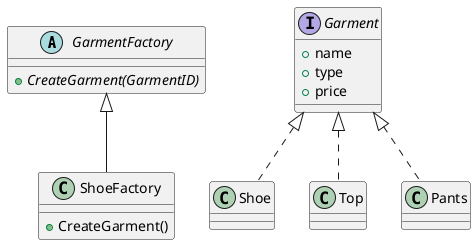 @startuml

abstract GarmentFactory{
    + {abstract} CreateGarment(GarmentID)
}

class ShoeFactory extends GarmentFactory{
    + CreateGarment()
}

interface Garment{
    + name
    + type
    + price
}

class Shoe implements Garment
class Top implements Garment
class Pants implements Garment

@enduml